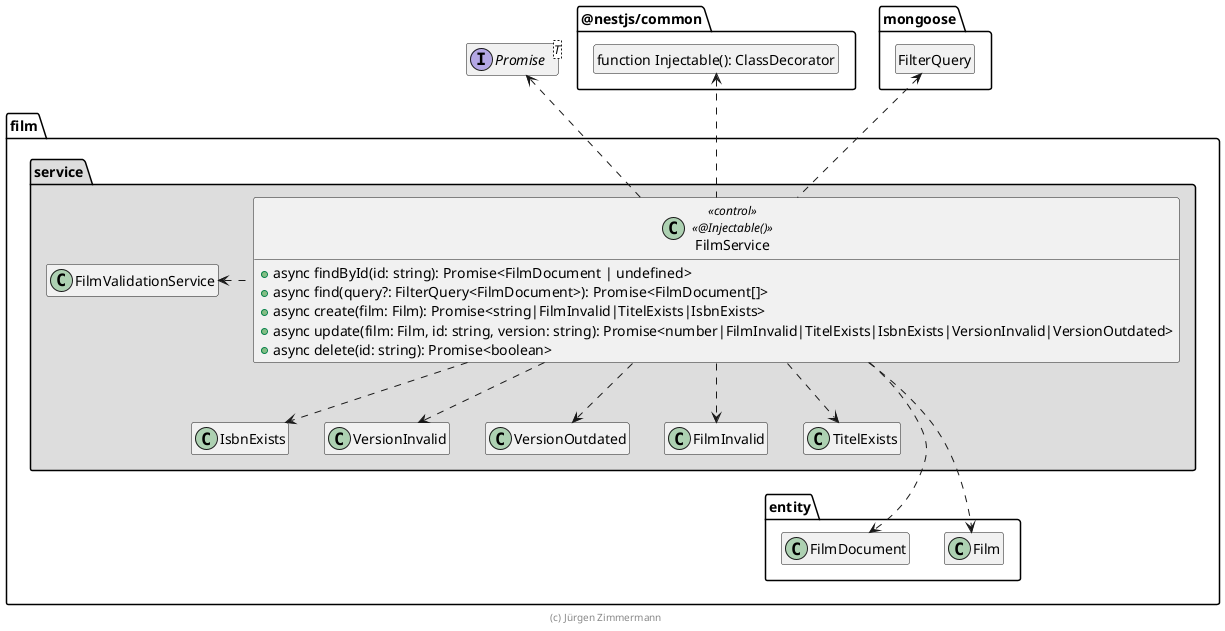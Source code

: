 @startuml Anwendungskern

interface Promise<T>

package @nestjs/common {
  class "function Injectable(): ClassDecorator" as Injectable
  hide Injectable circle
}

package mongoose {
  class FilterQuery
  hide FilterQuery circle
}


package film {
  package entity {
    class Film
    class FilmDocument

  }

  package service #DDDDDD {
    class FilmInvalid
    class TitelExists
    class IsbnExists
    class VersionInvalid
    class VersionOutdated

    FilmService .up.> Promise
    FilmService ..> Film
    FilmService ..> FilmDocument
    FilmService .left.> FilmValidationService
    FilmService ..> FilmInvalid
    FilmService ..> TitelExists
    FilmService ..> IsbnExists
    FilmService ..> VersionInvalid
    FilmService ..> VersionOutdated
    FilmService .up.> FilterQuery
    FilmService .up.> Injectable

    class FilmService << control >> <<@Injectable()>> {
      + async findById(id: string): Promise<FilmDocument | undefined>
      + async find(query?: FilterQuery<FilmDocument>): Promise<FilmDocument[]>
      + async create(film: Film): Promise<string|FilmInvalid|TitelExists|IsbnExists>
      + async update(film: Film, id: string, version: string): Promise<number|FilmInvalid|TitelExists|IsbnExists|VersionInvalid|VersionOutdated>
      + async delete(id: string): Promise<boolean>
    }

    VersionOutdated -[hidden]-> FilmDocument
  }
}

hide empty members

footer (c) Jürgen Zimmermann

@enduml

